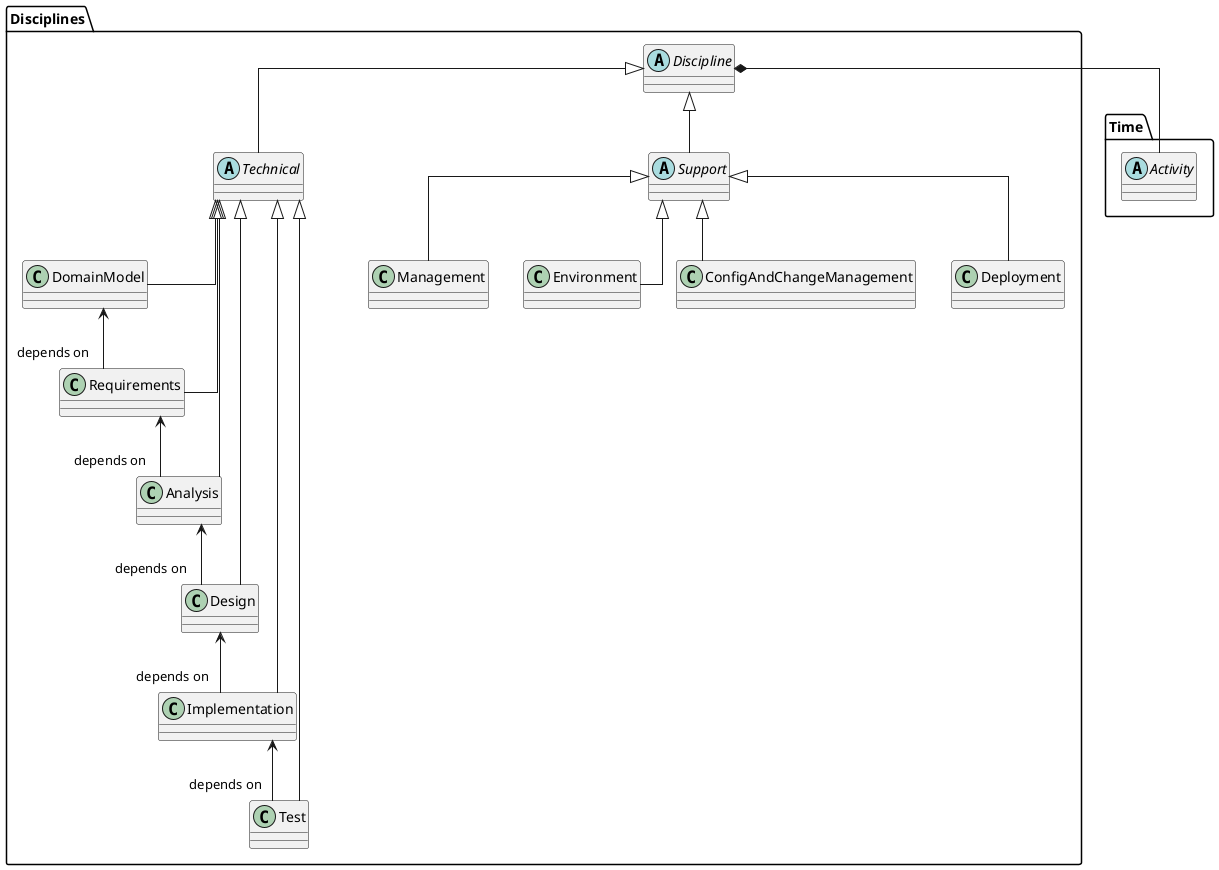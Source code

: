 @startuml

top to bottom direction
skinparam Linetype ortho

Abstract Class Time.Activity

namespace Disciplines {
    Abstract Class Discipline
    Abstract Class Technical extends Discipline
    Abstract Class Support extends Discipline
    
    Class DomainModel extends Technical
    Class Requirements extends Technical
    Class Analysis extends Technical
    Class Design extends Technical
    Class Implementation extends Technical
    Class Test extends Technical

    Class Management extends Support
    Class Environment extends Support
    Class ConfigAndChangeManagement extends Support
    Class Deployment extends Support

    DomainModel <-- "depends on" Requirements
    Requirements <-- "depends on" Analysis
    Analysis <-- "depends on" Design
    Design <-- "depends on" Implementation
    Implementation <-- "depends on" Test


    Discipline *-- Time.Activity 
}




@enduml